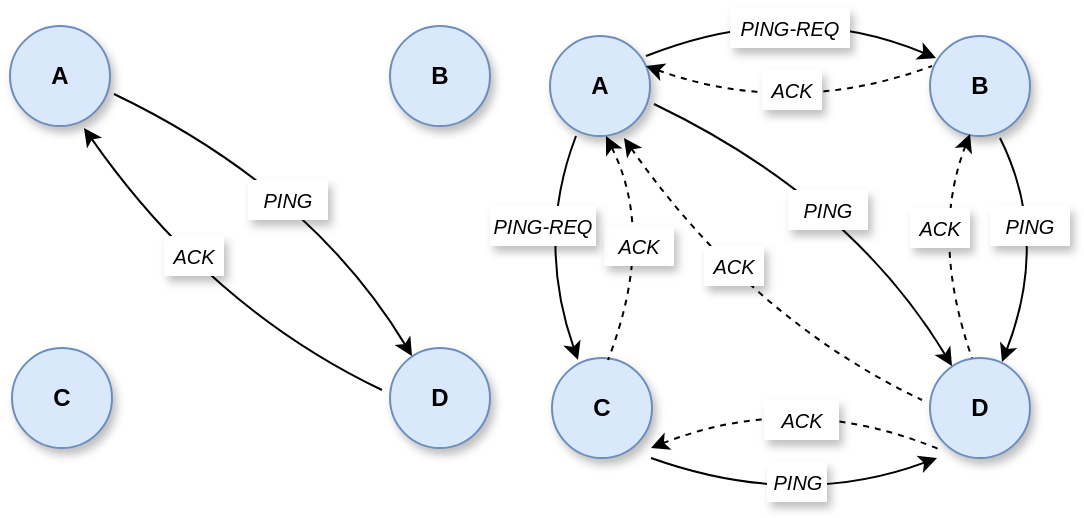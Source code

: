 <mxfile version="14.1.9" type="device"><diagram id="GV7Gbe2d7J0XtwUz5yK0" name="Page-1"><mxGraphModel dx="946" dy="524" grid="1" gridSize="10" guides="1" tooltips="1" connect="1" arrows="1" fold="1" page="1" pageScale="1" pageWidth="850" pageHeight="1100" math="0" shadow="0"><root><mxCell id="0"/><mxCell id="1" parent="0"/><mxCell id="-_PNt5ZGNhkE-n6U3ZBQ-38" value="&lt;b&gt;A&lt;/b&gt;" style="ellipse;whiteSpace=wrap;html=1;aspect=fixed;fillColor=#dae8fc;strokeColor=#6c8ebf;shadow=1;" vertex="1" parent="1"><mxGeometry x="200" y="429" width="50" height="50" as="geometry"/></mxCell><mxCell id="-_PNt5ZGNhkE-n6U3ZBQ-39" value="&lt;b&gt;B&lt;/b&gt;" style="ellipse;whiteSpace=wrap;html=1;aspect=fixed;fillColor=#dae8fc;strokeColor=#6c8ebf;shadow=1;" vertex="1" parent="1"><mxGeometry x="390" y="429" width="50" height="50" as="geometry"/></mxCell><mxCell id="-_PNt5ZGNhkE-n6U3ZBQ-40" value="&lt;b&gt;C&lt;/b&gt;" style="ellipse;whiteSpace=wrap;html=1;aspect=fixed;fillColor=#dae8fc;strokeColor=#6c8ebf;shadow=1;" vertex="1" parent="1"><mxGeometry x="201" y="590" width="50" height="50" as="geometry"/></mxCell><mxCell id="-_PNt5ZGNhkE-n6U3ZBQ-41" value="&lt;b&gt;D&lt;/b&gt;" style="ellipse;whiteSpace=wrap;html=1;aspect=fixed;fillColor=#dae8fc;strokeColor=#6c8ebf;shadow=1;sketch=0;" vertex="1" parent="1"><mxGeometry x="390" y="590" width="50" height="50" as="geometry"/></mxCell><mxCell id="-_PNt5ZGNhkE-n6U3ZBQ-48" value="" style="endArrow=none;html=1;fontColor=#000000;entryX=0.2;entryY=0.02;entryDx=0;entryDy=0;entryPerimeter=0;curved=1;endFill=0;startArrow=classic;startFill=1;" edge="1" parent="1"><mxGeometry width="50" height="50" relative="1" as="geometry"><mxPoint x="237" y="480" as="sourcePoint"/><mxPoint x="386" y="611" as="targetPoint"/><Array as="points"><mxPoint x="300" y="570"/></Array></mxGeometry></mxCell><mxCell id="-_PNt5ZGNhkE-n6U3ZBQ-47" value="" style="endArrow=classic;html=1;fontColor=#000000;entryX=0.2;entryY=0.02;entryDx=0;entryDy=0;entryPerimeter=0;curved=1;" edge="1" parent="1"><mxGeometry width="50" height="50" relative="1" as="geometry"><mxPoint x="252" y="463" as="sourcePoint"/><mxPoint x="401" y="594" as="targetPoint"/><Array as="points"><mxPoint x="350" y="510"/></Array></mxGeometry></mxCell><mxCell id="-_PNt5ZGNhkE-n6U3ZBQ-44" value="&lt;i&gt;&lt;font style=&quot;font-size: 10px&quot;&gt;PING&lt;/font&gt;&lt;/i&gt;" style="text;html=1;strokeColor=none;align=center;verticalAlign=middle;whiteSpace=wrap;rounded=0;shadow=1;sketch=0;fontColor=#000000;fillColor=#ffffff;glass=0;" vertex="1" parent="1"><mxGeometry x="319" y="506" width="40" height="20" as="geometry"/></mxCell><mxCell id="-_PNt5ZGNhkE-n6U3ZBQ-45" value="&lt;i&gt;&lt;font style=&quot;font-size: 10px&quot;&gt;ACK&lt;/font&gt;&lt;/i&gt;" style="text;html=1;strokeColor=none;align=center;verticalAlign=middle;whiteSpace=wrap;rounded=0;shadow=1;sketch=0;fontColor=#000000;fillColor=#ffffff;glass=0;" vertex="1" parent="1"><mxGeometry x="277" y="534" width="30" height="20" as="geometry"/></mxCell><mxCell id="-_PNt5ZGNhkE-n6U3ZBQ-86" value="&lt;b&gt;A&lt;/b&gt;" style="ellipse;whiteSpace=wrap;html=1;aspect=fixed;fillColor=#dae8fc;strokeColor=#6c8ebf;shadow=1;" vertex="1" parent="1"><mxGeometry x="470" y="434" width="50" height="50" as="geometry"/></mxCell><mxCell id="-_PNt5ZGNhkE-n6U3ZBQ-87" value="&lt;b&gt;B&lt;/b&gt;" style="ellipse;whiteSpace=wrap;html=1;aspect=fixed;fillColor=#dae8fc;strokeColor=#6c8ebf;shadow=1;" vertex="1" parent="1"><mxGeometry x="660" y="434" width="50" height="50" as="geometry"/></mxCell><mxCell id="-_PNt5ZGNhkE-n6U3ZBQ-88" value="&lt;b&gt;C&lt;/b&gt;" style="ellipse;whiteSpace=wrap;html=1;aspect=fixed;fillColor=#dae8fc;strokeColor=#6c8ebf;shadow=1;" vertex="1" parent="1"><mxGeometry x="471" y="595" width="50" height="50" as="geometry"/></mxCell><mxCell id="-_PNt5ZGNhkE-n6U3ZBQ-89" value="&lt;b&gt;D&lt;/b&gt;" style="ellipse;whiteSpace=wrap;html=1;aspect=fixed;fillColor=#dae8fc;strokeColor=#6c8ebf;shadow=1;sketch=0;" vertex="1" parent="1"><mxGeometry x="660" y="595" width="50" height="50" as="geometry"/></mxCell><mxCell id="-_PNt5ZGNhkE-n6U3ZBQ-90" value="" style="endArrow=none;html=1;fontColor=#000000;entryX=0.2;entryY=0.02;entryDx=0;entryDy=0;entryPerimeter=0;curved=1;dashed=1;endFill=0;startArrow=classic;startFill=1;" edge="1" parent="1"><mxGeometry width="50" height="50" relative="1" as="geometry"><mxPoint x="507" y="485" as="sourcePoint"/><mxPoint x="656" y="616" as="targetPoint"/><Array as="points"><mxPoint x="570" y="575"/></Array></mxGeometry></mxCell><mxCell id="-_PNt5ZGNhkE-n6U3ZBQ-91" value="" style="endArrow=classic;html=1;fontColor=#000000;entryX=0.2;entryY=0.02;entryDx=0;entryDy=0;entryPerimeter=0;curved=1;" edge="1" parent="1"><mxGeometry width="50" height="50" relative="1" as="geometry"><mxPoint x="522" y="468" as="sourcePoint"/><mxPoint x="671" y="599" as="targetPoint"/><Array as="points"><mxPoint x="620" y="515"/></Array></mxGeometry></mxCell><mxCell id="-_PNt5ZGNhkE-n6U3ZBQ-92" value="&lt;i&gt;&lt;font style=&quot;font-size: 10px&quot;&gt;PING&lt;/font&gt;&lt;/i&gt;" style="text;html=1;strokeColor=none;align=center;verticalAlign=middle;whiteSpace=wrap;rounded=0;shadow=1;sketch=0;fontColor=#000000;fillColor=#ffffff;glass=0;" vertex="1" parent="1"><mxGeometry x="589" y="511" width="40" height="20" as="geometry"/></mxCell><mxCell id="-_PNt5ZGNhkE-n6U3ZBQ-93" value="&lt;i&gt;&lt;font style=&quot;font-size: 10px&quot;&gt;ACK&lt;/font&gt;&lt;/i&gt;" style="text;html=1;strokeColor=none;align=center;verticalAlign=middle;whiteSpace=wrap;rounded=0;shadow=1;sketch=0;fontColor=#000000;fillColor=#ffffff;glass=0;" vertex="1" parent="1"><mxGeometry x="547" y="539" width="30" height="20" as="geometry"/></mxCell><mxCell id="-_PNt5ZGNhkE-n6U3ZBQ-94" value="" style="endArrow=classic;html=1;fontColor=#000000;entryX=0.02;entryY=0.24;entryDx=0;entryDy=0;entryPerimeter=0;curved=1;" edge="1" parent="1"><mxGeometry width="50" height="50" relative="1" as="geometry"><mxPoint x="518" y="444" as="sourcePoint"/><mxPoint x="663" y="445" as="targetPoint"/><Array as="points"><mxPoint x="591" y="415"/></Array></mxGeometry></mxCell><mxCell id="-_PNt5ZGNhkE-n6U3ZBQ-95" value="" style="endArrow=none;html=1;fontColor=#000000;curved=1;dashed=1;endFill=0;startArrow=classic;startFill=1;" edge="1" parent="1"><mxGeometry width="50" height="50" relative="1" as="geometry"><mxPoint x="518" y="449" as="sourcePoint"/><mxPoint x="661" y="449" as="targetPoint"/><Array as="points"><mxPoint x="591" y="475"/></Array></mxGeometry></mxCell><mxCell id="-_PNt5ZGNhkE-n6U3ZBQ-96" value="&lt;i&gt;&lt;font style=&quot;font-size: 10px&quot;&gt;PING-REQ&lt;/font&gt;&lt;/i&gt;" style="text;html=1;strokeColor=none;align=center;verticalAlign=middle;whiteSpace=wrap;rounded=0;shadow=1;sketch=0;fontColor=#000000;fillColor=#ffffff;glass=0;" vertex="1" parent="1"><mxGeometry x="560" y="420" width="60" height="20" as="geometry"/></mxCell><mxCell id="-_PNt5ZGNhkE-n6U3ZBQ-97" value="&lt;i&gt;&lt;font style=&quot;font-size: 10px&quot;&gt;ACK&lt;/font&gt;&lt;/i&gt;" style="text;html=1;strokeColor=none;align=center;verticalAlign=middle;whiteSpace=wrap;rounded=0;shadow=1;sketch=0;fontColor=#000000;fillColor=#ffffff;glass=0;" vertex="1" parent="1"><mxGeometry x="576" y="451" width="30" height="20" as="geometry"/></mxCell><mxCell id="-_PNt5ZGNhkE-n6U3ZBQ-98" value="" style="endArrow=classic;html=1;fontColor=#000000;entryX=0.72;entryY=-0.04;entryDx=0;entryDy=0;entryPerimeter=0;curved=1;" edge="1" parent="1"><mxGeometry width="50" height="50" relative="1" as="geometry"><mxPoint x="695" y="485" as="sourcePoint"/><mxPoint x="696" y="597" as="targetPoint"/><Array as="points"><mxPoint x="720" y="535"/></Array></mxGeometry></mxCell><mxCell id="-_PNt5ZGNhkE-n6U3ZBQ-99" value="" style="endArrow=none;html=1;fontColor=#000000;entryX=0.72;entryY=-0.04;entryDx=0;entryDy=0;entryPerimeter=0;endFill=0;startArrow=classic;startFill=1;dashed=1;curved=1;" edge="1" parent="1"><mxGeometry width="50" height="50" relative="1" as="geometry"><mxPoint x="680" y="483" as="sourcePoint"/><mxPoint x="681" y="595" as="targetPoint"/><Array as="points"><mxPoint x="660" y="535"/></Array></mxGeometry></mxCell><mxCell id="-_PNt5ZGNhkE-n6U3ZBQ-100" value="&lt;i&gt;&lt;font style=&quot;font-size: 10px&quot;&gt;PING&lt;/font&gt;&lt;/i&gt;" style="text;html=1;strokeColor=none;align=center;verticalAlign=middle;whiteSpace=wrap;rounded=0;shadow=1;sketch=0;fontColor=#000000;fillColor=#ffffff;glass=0;" vertex="1" parent="1"><mxGeometry x="690" y="519" width="40" height="20" as="geometry"/></mxCell><mxCell id="-_PNt5ZGNhkE-n6U3ZBQ-101" value="&lt;i&gt;&lt;font style=&quot;font-size: 10px&quot;&gt;ACK&lt;/font&gt;&lt;/i&gt;" style="text;html=1;strokeColor=none;align=center;verticalAlign=middle;whiteSpace=wrap;rounded=0;shadow=1;sketch=0;fontColor=#000000;fillColor=#ffffff;glass=0;" vertex="1" parent="1"><mxGeometry x="650" y="520" width="30" height="20" as="geometry"/></mxCell><mxCell id="-_PNt5ZGNhkE-n6U3ZBQ-102" value="" style="endArrow=none;html=1;fontColor=#000000;entryX=0.72;entryY=-0.04;entryDx=0;entryDy=0;entryPerimeter=0;curved=1;endFill=0;startArrow=classic;startFill=1;dashed=1;" edge="1" parent="1"><mxGeometry width="50" height="50" relative="1" as="geometry"><mxPoint x="498" y="484" as="sourcePoint"/><mxPoint x="499" y="596" as="targetPoint"/><Array as="points"><mxPoint x="523" y="534"/></Array></mxGeometry></mxCell><mxCell id="-_PNt5ZGNhkE-n6U3ZBQ-103" value="" style="endArrow=classic;html=1;fontColor=#000000;entryX=0.72;entryY=-0.04;entryDx=0;entryDy=0;entryPerimeter=0;endFill=1;startArrow=none;startFill=0;curved=1;" edge="1" parent="1"><mxGeometry width="50" height="50" relative="1" as="geometry"><mxPoint x="483" y="484" as="sourcePoint"/><mxPoint x="484" y="596" as="targetPoint"/><Array as="points"><mxPoint x="463" y="536"/></Array></mxGeometry></mxCell><mxCell id="-_PNt5ZGNhkE-n6U3ZBQ-104" value="&lt;i&gt;&lt;font style=&quot;font-size: 10px&quot;&gt;ACK&lt;/font&gt;&lt;/i&gt;" style="text;html=1;strokeColor=none;align=center;verticalAlign=middle;whiteSpace=wrap;rounded=0;shadow=1;sketch=0;fontColor=#000000;fillColor=#ffffff;glass=0;" vertex="1" parent="1"><mxGeometry x="497" y="529" width="35" height="20" as="geometry"/></mxCell><mxCell id="-_PNt5ZGNhkE-n6U3ZBQ-105" value="&lt;i&gt;&lt;font style=&quot;font-size: 10px&quot;&gt;PING-REQ&lt;/font&gt;&lt;/i&gt;" style="text;html=1;strokeColor=none;align=center;verticalAlign=middle;whiteSpace=wrap;rounded=0;shadow=1;sketch=0;fontColor=#000000;fillColor=#ffffff;glass=0;" vertex="1" parent="1"><mxGeometry x="440" y="519" width="53" height="20" as="geometry"/></mxCell><mxCell id="-_PNt5ZGNhkE-n6U3ZBQ-106" value="" style="endArrow=none;html=1;fontColor=#000000;entryX=0.02;entryY=0.24;entryDx=0;entryDy=0;entryPerimeter=0;curved=1;dashed=1;endFill=0;startArrow=classic;startFill=1;" edge="1" parent="1"><mxGeometry width="50" height="50" relative="1" as="geometry"><mxPoint x="520.5" y="640" as="sourcePoint"/><mxPoint x="665.5" y="641" as="targetPoint"/><Array as="points"><mxPoint x="593.5" y="611"/></Array></mxGeometry></mxCell><mxCell id="-_PNt5ZGNhkE-n6U3ZBQ-107" value="" style="endArrow=classic;html=1;fontColor=#000000;curved=1;endFill=1;startArrow=none;startFill=0;" edge="1" parent="1"><mxGeometry width="50" height="50" relative="1" as="geometry"><mxPoint x="520.5" y="645" as="sourcePoint"/><mxPoint x="663.5" y="645" as="targetPoint"/><Array as="points"><mxPoint x="593.5" y="671"/></Array></mxGeometry></mxCell><mxCell id="-_PNt5ZGNhkE-n6U3ZBQ-108" value="&lt;i&gt;&lt;font style=&quot;font-size: 10px&quot;&gt;ACK&lt;/font&gt;&lt;/i&gt;" style="text;html=1;strokeColor=none;align=center;verticalAlign=middle;whiteSpace=wrap;rounded=0;shadow=1;sketch=0;fontColor=#000000;fillColor=#ffffff;glass=0;" vertex="1" parent="1"><mxGeometry x="577" y="616" width="37.5" height="20" as="geometry"/></mxCell><mxCell id="-_PNt5ZGNhkE-n6U3ZBQ-109" value="&lt;i&gt;&lt;font style=&quot;font-size: 10px&quot;&gt;PING&lt;/font&gt;&lt;/i&gt;" style="text;html=1;strokeColor=none;align=center;verticalAlign=middle;whiteSpace=wrap;rounded=0;shadow=1;sketch=0;fontColor=#000000;fillColor=#ffffff;glass=0;" vertex="1" parent="1"><mxGeometry x="578.5" y="647" width="30" height="20" as="geometry"/></mxCell></root></mxGraphModel></diagram></mxfile>
